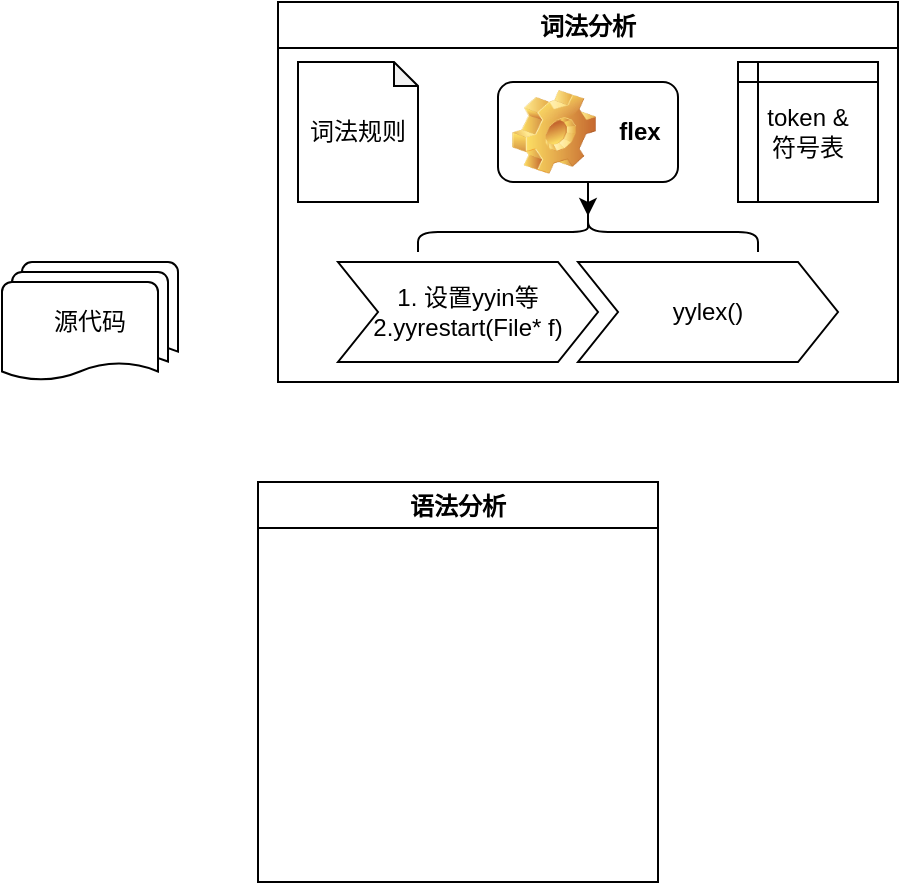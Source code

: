 <mxfile version="14.7.0" type="github">
  <diagram id="enoIybo3rPJg0Il2eto0" name="Page-1">
    <mxGraphModel dx="1457" dy="327" grid="1" gridSize="10" guides="1" tooltips="1" connect="1" arrows="1" fold="1" page="1" pageScale="1" pageWidth="827" pageHeight="1169" math="0" shadow="0">
      <root>
        <mxCell id="0" />
        <mxCell id="1" parent="0" />
        <mxCell id="itgruSseSPr3eh4PhL-f-1" value="词法分析" style="swimlane;" vertex="1" parent="1">
          <mxGeometry x="60" y="30" width="310" height="190" as="geometry">
            <mxRectangle x="60" y="30" width="80" height="23" as="alternateBounds" />
          </mxGeometry>
        </mxCell>
        <mxCell id="itgruSseSPr3eh4PhL-f-7" value="&lt;div&gt;token &amp;amp;&lt;br&gt;&lt;/div&gt;&lt;div&gt;符号表&lt;/div&gt;" style="shape=internalStorage;whiteSpace=wrap;html=1;backgroundOutline=1;dx=10;dy=10;" vertex="1" parent="itgruSseSPr3eh4PhL-f-1">
          <mxGeometry x="230" y="30" width="70" height="70" as="geometry" />
        </mxCell>
        <mxCell id="itgruSseSPr3eh4PhL-f-8" value="词法规则" style="shape=note;whiteSpace=wrap;html=1;backgroundOutline=1;darkOpacity=0.05;size=12;" vertex="1" parent="itgruSseSPr3eh4PhL-f-1">
          <mxGeometry x="10" y="30" width="60" height="70" as="geometry" />
        </mxCell>
        <mxCell id="itgruSseSPr3eh4PhL-f-14" style="edgeStyle=orthogonalEdgeStyle;rounded=0;orthogonalLoop=1;jettySize=auto;html=1;entryX=0.1;entryY=0.5;entryDx=0;entryDy=0;entryPerimeter=0;" edge="1" parent="itgruSseSPr3eh4PhL-f-1" source="itgruSseSPr3eh4PhL-f-11" target="itgruSseSPr3eh4PhL-f-12">
          <mxGeometry relative="1" as="geometry" />
        </mxCell>
        <mxCell id="itgruSseSPr3eh4PhL-f-11" value="flex" style="label;whiteSpace=wrap;html=1;image=img/clipart/Gear_128x128.png;align=center;" vertex="1" parent="itgruSseSPr3eh4PhL-f-1">
          <mxGeometry x="110" y="40" width="90" height="50" as="geometry" />
        </mxCell>
        <mxCell id="itgruSseSPr3eh4PhL-f-12" value="" style="shape=curlyBracket;whiteSpace=wrap;html=1;rounded=1;align=center;labelPosition=center;verticalLabelPosition=middle;verticalAlign=middle;rotation=90;" vertex="1" parent="itgruSseSPr3eh4PhL-f-1">
          <mxGeometry x="145" y="30" width="20" height="170" as="geometry" />
        </mxCell>
        <mxCell id="itgruSseSPr3eh4PhL-f-19" value="&lt;div style=&quot;font-size: 10px&quot;&gt;&lt;font style=&quot;font-size: 12px&quot;&gt;1. 设置yyin等&lt;/font&gt;&lt;/div&gt;&lt;div&gt;2.yyrestart(File* f)&lt;br&gt;&lt;/div&gt;" style="shape=step;perimeter=stepPerimeter;whiteSpace=wrap;html=1;fixedSize=1;strokeWidth=1;align=center;" vertex="1" parent="itgruSseSPr3eh4PhL-f-1">
          <mxGeometry x="30" y="130" width="130" height="50" as="geometry" />
        </mxCell>
        <mxCell id="itgruSseSPr3eh4PhL-f-20" value="yylex()" style="shape=step;perimeter=stepPerimeter;whiteSpace=wrap;html=1;fixedSize=1;strokeWidth=1;align=center;" vertex="1" parent="itgruSseSPr3eh4PhL-f-1">
          <mxGeometry x="150" y="130" width="130" height="50" as="geometry" />
        </mxCell>
        <mxCell id="itgruSseSPr3eh4PhL-f-2" value="语法分析" style="swimlane;" vertex="1" parent="1">
          <mxGeometry x="50" y="270" width="200" height="200" as="geometry">
            <mxRectangle x="330" y="20" width="80" height="23" as="alternateBounds" />
          </mxGeometry>
        </mxCell>
        <mxCell id="itgruSseSPr3eh4PhL-f-13" value="源代码" style="strokeWidth=1;html=1;shape=mxgraph.flowchart.multi-document;whiteSpace=wrap;align=center;" vertex="1" parent="1">
          <mxGeometry x="-78" y="160" width="88" height="60" as="geometry" />
        </mxCell>
      </root>
    </mxGraphModel>
  </diagram>
</mxfile>
